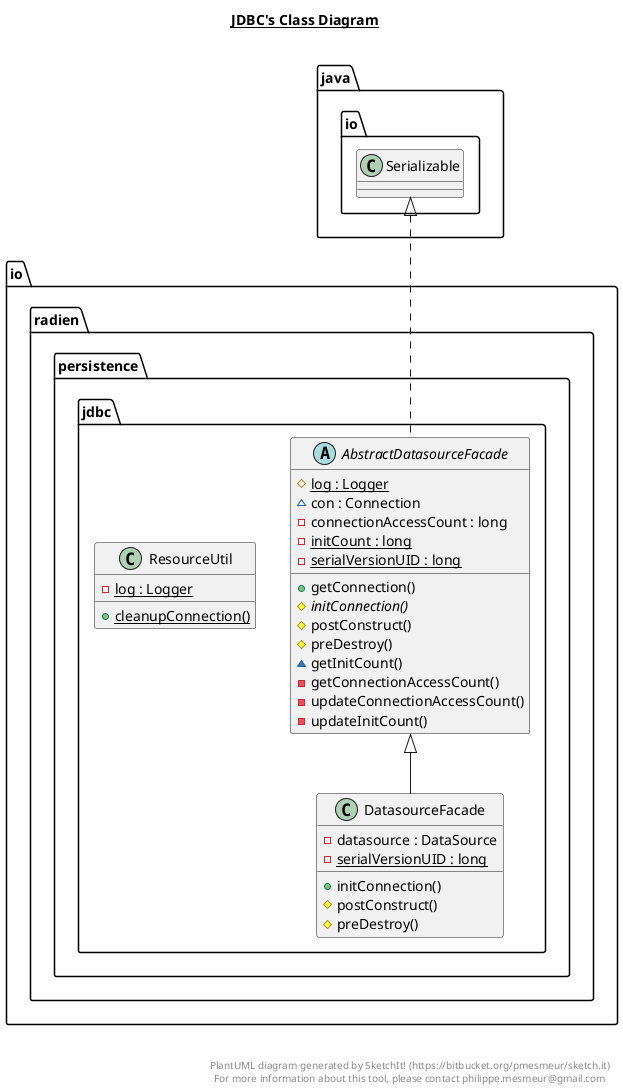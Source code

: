 @startuml

title __JDBC's Class Diagram__\n

  namespace io.radien.persistence.jdbc {
    abstract class io.radien.persistence.jdbc.AbstractDatasourceFacade {
        {static} # log : Logger
        ~ con : Connection
        - connectionAccessCount : long
        {static} - initCount : long
        {static} - serialVersionUID : long
        + getConnection()
        {abstract} # initConnection()
        # postConstruct()
        # preDestroy()
        ~ getInitCount()
        - getConnectionAccessCount()
        - updateConnectionAccessCount()
        - updateInitCount()
    }
  }
  

  namespace io.radien.persistence.jdbc {
    class io.radien.persistence.jdbc.DatasourceFacade {
        - datasource : DataSource
        {static} - serialVersionUID : long
        + initConnection()
        # postConstruct()
        # preDestroy()
    }
  }
  

  namespace io.radien.persistence.jdbc {
    class io.radien.persistence.jdbc.ResourceUtil {
        {static} - log : Logger
        {static} + cleanupConnection()
    }
  }
  

  io.radien.persistence.jdbc.AbstractDatasourceFacade .up.|> java.io.Serializable
  io.radien.persistence.jdbc.DatasourceFacade -up-|> io.radien.persistence.jdbc.AbstractDatasourceFacade


right footer


PlantUML diagram generated by SketchIt! (https://bitbucket.org/pmesmeur/sketch.it)
For more information about this tool, please contact philippe.mesmeur@gmail.com
endfooter

@enduml
